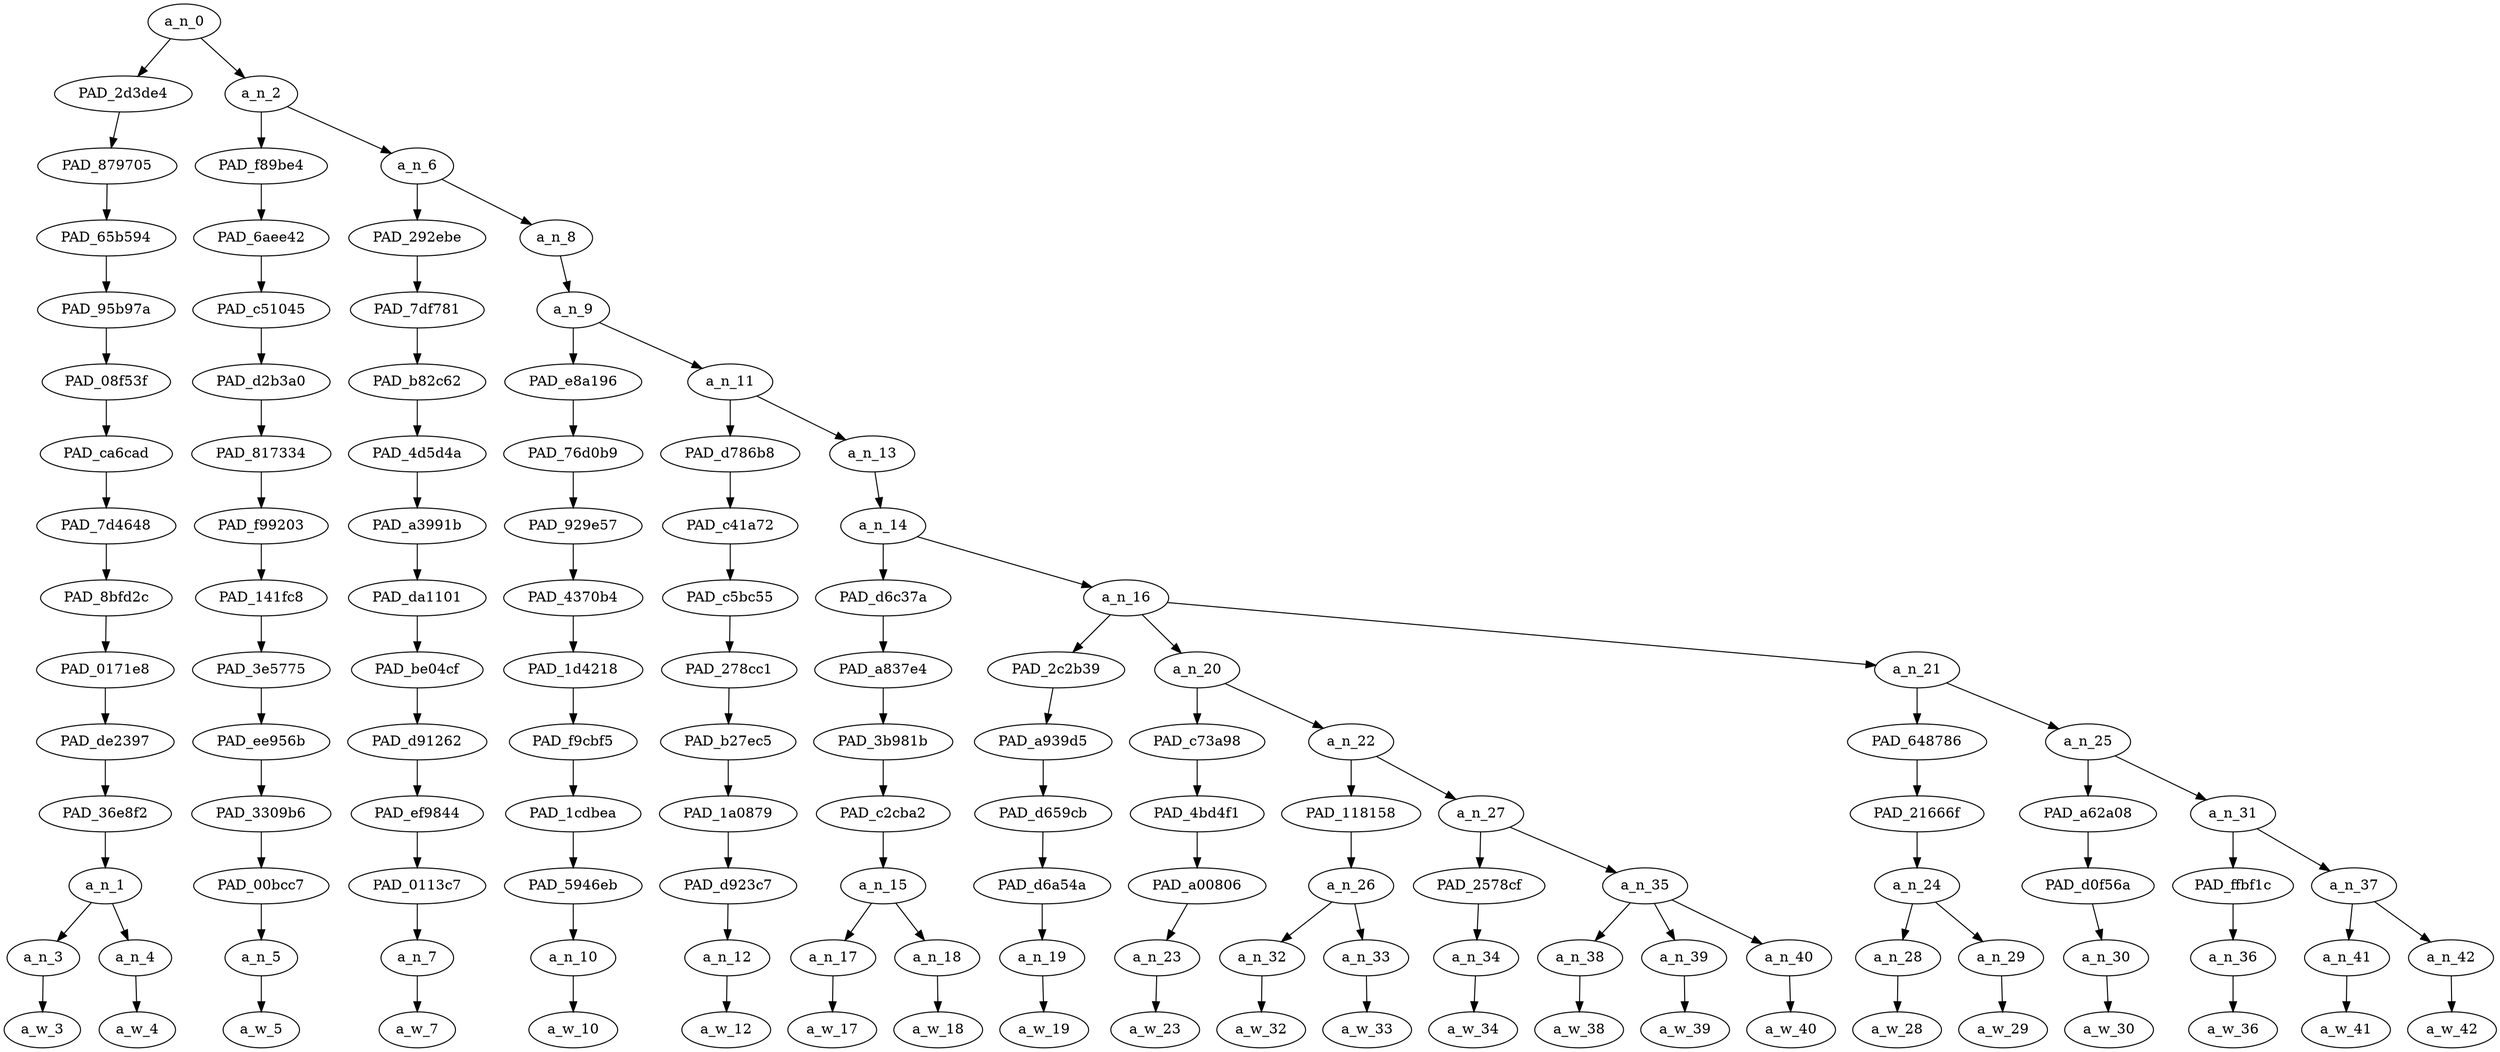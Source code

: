 strict digraph "" {
	a_n_0	[div_dir=-1,
		index=0,
		level=14,
		pos="1.8336588541666665,14!",
		text_span="[0, 1, 2, 3, 4, 5, 6, 7, 8, 9, 10, 11, 12, 13, 14, 15, 16, 17, 18, 19, 20, 21]",
		value=1.00000001];
	PAD_2d3de4	[div_dir=-1,
		index=0,
		level=13,
		pos="0.5,13!",
		text_span="[0, 1]",
		value=0.11448906];
	a_n_0 -> PAD_2d3de4;
	a_n_2	[div_dir=-1,
		index=1,
		level=13,
		pos="3.167317708333333,13!",
		text_span="[2, 3, 4, 5, 6, 7, 8, 9, 10, 11, 12, 13, 14, 15, 16, 17, 18, 19, 20, 21]",
		value=0.88545737];
	a_n_0 -> a_n_2;
	PAD_879705	[div_dir=-1,
		index=0,
		level=12,
		pos="0.5,12!",
		text_span="[0, 1]",
		value=0.11448906];
	PAD_2d3de4 -> PAD_879705;
	PAD_65b594	[div_dir=-1,
		index=0,
		level=11,
		pos="0.5,11!",
		text_span="[0, 1]",
		value=0.11448906];
	PAD_879705 -> PAD_65b594;
	PAD_95b97a	[div_dir=-1,
		index=0,
		level=10,
		pos="0.5,10!",
		text_span="[0, 1]",
		value=0.11448906];
	PAD_65b594 -> PAD_95b97a;
	PAD_08f53f	[div_dir=-1,
		index=0,
		level=9,
		pos="0.5,9!",
		text_span="[0, 1]",
		value=0.11448906];
	PAD_95b97a -> PAD_08f53f;
	PAD_ca6cad	[div_dir=-1,
		index=0,
		level=8,
		pos="0.5,8!",
		text_span="[0, 1]",
		value=0.11448906];
	PAD_08f53f -> PAD_ca6cad;
	PAD_7d4648	[div_dir=-1,
		index=0,
		level=7,
		pos="0.5,7!",
		text_span="[0, 1]",
		value=0.11448906];
	PAD_ca6cad -> PAD_7d4648;
	PAD_8bfd2c	[div_dir=-1,
		index=0,
		level=6,
		pos="0.5,6!",
		text_span="[0, 1]",
		value=0.11448906];
	PAD_7d4648 -> PAD_8bfd2c;
	PAD_0171e8	[div_dir=-1,
		index=0,
		level=5,
		pos="0.5,5!",
		text_span="[0, 1]",
		value=0.11448906];
	PAD_8bfd2c -> PAD_0171e8;
	PAD_de2397	[div_dir=-1,
		index=0,
		level=4,
		pos="0.5,4!",
		text_span="[0, 1]",
		value=0.11448906];
	PAD_0171e8 -> PAD_de2397;
	PAD_36e8f2	[div_dir=-1,
		index=0,
		level=3,
		pos="0.5,3!",
		text_span="[0, 1]",
		value=0.11448906];
	PAD_de2397 -> PAD_36e8f2;
	a_n_1	[div_dir=-1,
		index=0,
		level=2,
		pos="0.5,2!",
		text_span="[0, 1]",
		value=0.11448906];
	PAD_36e8f2 -> a_n_1;
	a_n_3	[div_dir=-1,
		index=0,
		level=1,
		pos="0.0,1!",
		text_span="[0]",
		value=0.06880296];
	a_n_1 -> a_n_3;
	a_n_4	[div_dir=1,
		index=1,
		level=1,
		pos="1.0,1!",
		text_span="[1]",
		value=0.04556589];
	a_n_1 -> a_n_4;
	a_w_3	[div_dir=0,
		index=0,
		level=0,
		pos="0,0!",
		text_span="[0]",
		value=chike];
	a_n_3 -> a_w_3;
	a_w_4	[div_dir=0,
		index=1,
		level=0,
		pos="1,0!",
		text_span="[1]",
		value=ofili];
	a_n_4 -> a_w_4;
	PAD_f89be4	[div_dir=1,
		index=1,
		level=12,
		pos="2.0,12!",
		text_span="[2]",
		value=0.01696662];
	a_n_2 -> PAD_f89be4;
	a_n_6	[div_dir=-1,
		index=2,
		level=12,
		pos="4.334635416666666,12!",
		text_span="[3, 4, 5, 6, 7, 8, 9, 10, 11, 12, 13, 14, 15, 16, 17, 18, 19, 20, 21]",
		value=0.86847774];
	a_n_2 -> a_n_6;
	PAD_6aee42	[div_dir=1,
		index=1,
		level=11,
		pos="2.0,11!",
		text_span="[2]",
		value=0.01696662];
	PAD_f89be4 -> PAD_6aee42;
	PAD_c51045	[div_dir=1,
		index=1,
		level=10,
		pos="2.0,10!",
		text_span="[2]",
		value=0.01696662];
	PAD_6aee42 -> PAD_c51045;
	PAD_d2b3a0	[div_dir=1,
		index=1,
		level=9,
		pos="2.0,9!",
		text_span="[2]",
		value=0.01696662];
	PAD_c51045 -> PAD_d2b3a0;
	PAD_817334	[div_dir=1,
		index=1,
		level=8,
		pos="2.0,8!",
		text_span="[2]",
		value=0.01696662];
	PAD_d2b3a0 -> PAD_817334;
	PAD_f99203	[div_dir=1,
		index=1,
		level=7,
		pos="2.0,7!",
		text_span="[2]",
		value=0.01696662];
	PAD_817334 -> PAD_f99203;
	PAD_141fc8	[div_dir=1,
		index=1,
		level=6,
		pos="2.0,6!",
		text_span="[2]",
		value=0.01696662];
	PAD_f99203 -> PAD_141fc8;
	PAD_3e5775	[div_dir=1,
		index=1,
		level=5,
		pos="2.0,5!",
		text_span="[2]",
		value=0.01696662];
	PAD_141fc8 -> PAD_3e5775;
	PAD_ee956b	[div_dir=1,
		index=1,
		level=4,
		pos="2.0,4!",
		text_span="[2]",
		value=0.01696662];
	PAD_3e5775 -> PAD_ee956b;
	PAD_3309b6	[div_dir=1,
		index=1,
		level=3,
		pos="2.0,3!",
		text_span="[2]",
		value=0.01696662];
	PAD_ee956b -> PAD_3309b6;
	PAD_00bcc7	[div_dir=1,
		index=1,
		level=2,
		pos="2.0,2!",
		text_span="[2]",
		value=0.01696662];
	PAD_3309b6 -> PAD_00bcc7;
	a_n_5	[div_dir=1,
		index=2,
		level=1,
		pos="2.0,1!",
		text_span="[2]",
		value=0.01696662];
	PAD_00bcc7 -> a_n_5;
	a_w_5	[div_dir=0,
		index=2,
		level=0,
		pos="2,0!",
		text_span="[2]",
		value=it];
	a_n_5 -> a_w_5;
	PAD_292ebe	[div_dir=-1,
		index=2,
		level=11,
		pos="3.0,11!",
		text_span="[3]",
		value=0.02847223];
	a_n_6 -> PAD_292ebe;
	a_n_8	[div_dir=1,
		index=3,
		level=11,
		pos="5.669270833333333,11!",
		text_span="[4, 5, 6, 7, 8, 9, 10, 11, 12, 13, 14, 15, 16, 17, 18, 19, 20, 21]",
		value=0.83999035];
	a_n_6 -> a_n_8;
	PAD_7df781	[div_dir=-1,
		index=2,
		level=10,
		pos="3.0,10!",
		text_span="[3]",
		value=0.02847223];
	PAD_292ebe -> PAD_7df781;
	PAD_b82c62	[div_dir=-1,
		index=2,
		level=9,
		pos="3.0,9!",
		text_span="[3]",
		value=0.02847223];
	PAD_7df781 -> PAD_b82c62;
	PAD_4d5d4a	[div_dir=-1,
		index=2,
		level=8,
		pos="3.0,8!",
		text_span="[3]",
		value=0.02847223];
	PAD_b82c62 -> PAD_4d5d4a;
	PAD_a3991b	[div_dir=-1,
		index=2,
		level=7,
		pos="3.0,7!",
		text_span="[3]",
		value=0.02847223];
	PAD_4d5d4a -> PAD_a3991b;
	PAD_da1101	[div_dir=-1,
		index=2,
		level=6,
		pos="3.0,6!",
		text_span="[3]",
		value=0.02847223];
	PAD_a3991b -> PAD_da1101;
	PAD_be04cf	[div_dir=-1,
		index=2,
		level=5,
		pos="3.0,5!",
		text_span="[3]",
		value=0.02847223];
	PAD_da1101 -> PAD_be04cf;
	PAD_d91262	[div_dir=-1,
		index=2,
		level=4,
		pos="3.0,4!",
		text_span="[3]",
		value=0.02847223];
	PAD_be04cf -> PAD_d91262;
	PAD_ef9844	[div_dir=-1,
		index=2,
		level=3,
		pos="3.0,3!",
		text_span="[3]",
		value=0.02847223];
	PAD_d91262 -> PAD_ef9844;
	PAD_0113c7	[div_dir=-1,
		index=2,
		level=2,
		pos="3.0,2!",
		text_span="[3]",
		value=0.02847223];
	PAD_ef9844 -> PAD_0113c7;
	a_n_7	[div_dir=-1,
		index=3,
		level=1,
		pos="3.0,1!",
		text_span="[3]",
		value=0.02847223];
	PAD_0113c7 -> a_n_7;
	a_w_7	[div_dir=0,
		index=3,
		level=0,
		pos="3,0!",
		text_span="[3]",
		value=propaganda];
	a_n_7 -> a_w_7;
	a_n_9	[div_dir=1,
		index=3,
		level=10,
		pos="5.669270833333333,10!",
		text_span="[4, 5, 6, 7, 8, 9, 10, 11, 12, 13, 14, 15, 16, 17, 18, 19, 20, 21]",
		value=0.83998025];
	a_n_8 -> a_n_9;
	PAD_e8a196	[div_dir=1,
		index=3,
		level=9,
		pos="4.0,9!",
		text_span="[4]",
		value=0.01232358];
	a_n_9 -> PAD_e8a196;
	a_n_11	[div_dir=1,
		index=4,
		level=9,
		pos="7.338541666666666,9!",
		text_span="[5, 6, 7, 8, 9, 10, 11, 12, 13, 14, 15, 16, 17, 18, 19, 20, 21]",
		value=0.82764657];
	a_n_9 -> a_n_11;
	PAD_76d0b9	[div_dir=1,
		index=3,
		level=8,
		pos="4.0,8!",
		text_span="[4]",
		value=0.01232358];
	PAD_e8a196 -> PAD_76d0b9;
	PAD_929e57	[div_dir=1,
		index=3,
		level=7,
		pos="4.0,7!",
		text_span="[4]",
		value=0.01232358];
	PAD_76d0b9 -> PAD_929e57;
	PAD_4370b4	[div_dir=1,
		index=3,
		level=6,
		pos="4.0,6!",
		text_span="[4]",
		value=0.01232358];
	PAD_929e57 -> PAD_4370b4;
	PAD_1d4218	[div_dir=1,
		index=3,
		level=5,
		pos="4.0,5!",
		text_span="[4]",
		value=0.01232358];
	PAD_4370b4 -> PAD_1d4218;
	PAD_f9cbf5	[div_dir=1,
		index=3,
		level=4,
		pos="4.0,4!",
		text_span="[4]",
		value=0.01232358];
	PAD_1d4218 -> PAD_f9cbf5;
	PAD_1cdbea	[div_dir=1,
		index=3,
		level=3,
		pos="4.0,3!",
		text_span="[4]",
		value=0.01232358];
	PAD_f9cbf5 -> PAD_1cdbea;
	PAD_5946eb	[div_dir=1,
		index=3,
		level=2,
		pos="4.0,2!",
		text_span="[4]",
		value=0.01232358];
	PAD_1cdbea -> PAD_5946eb;
	a_n_10	[div_dir=1,
		index=4,
		level=1,
		pos="4.0,1!",
		text_span="[4]",
		value=0.01232358];
	PAD_5946eb -> a_n_10;
	a_w_10	[div_dir=0,
		index=4,
		level=0,
		pos="4,0!",
		text_span="[4]",
		value=to];
	a_n_10 -> a_w_10;
	PAD_d786b8	[div_dir=1,
		index=4,
		level=8,
		pos="5.0,8!",
		text_span="[5]",
		value=0.01697696];
	a_n_11 -> PAD_d786b8;
	a_n_13	[div_dir=-1,
		index=5,
		level=8,
		pos="9.677083333333332,8!",
		text_span="[6, 7, 8, 9, 10, 11, 12, 13, 14, 15, 16, 17, 18, 19, 20, 21]",
		value=0.81066234];
	a_n_11 -> a_n_13;
	PAD_c41a72	[div_dir=1,
		index=4,
		level=7,
		pos="5.0,7!",
		text_span="[5]",
		value=0.01697696];
	PAD_d786b8 -> PAD_c41a72;
	PAD_c5bc55	[div_dir=1,
		index=4,
		level=6,
		pos="5.0,6!",
		text_span="[5]",
		value=0.01697696];
	PAD_c41a72 -> PAD_c5bc55;
	PAD_278cc1	[div_dir=1,
		index=4,
		level=5,
		pos="5.0,5!",
		text_span="[5]",
		value=0.01697696];
	PAD_c5bc55 -> PAD_278cc1;
	PAD_b27ec5	[div_dir=1,
		index=4,
		level=4,
		pos="5.0,4!",
		text_span="[5]",
		value=0.01697696];
	PAD_278cc1 -> PAD_b27ec5;
	PAD_1a0879	[div_dir=1,
		index=4,
		level=3,
		pos="5.0,3!",
		text_span="[5]",
		value=0.01697696];
	PAD_b27ec5 -> PAD_1a0879;
	PAD_d923c7	[div_dir=1,
		index=4,
		level=2,
		pos="5.0,2!",
		text_span="[5]",
		value=0.01697696];
	PAD_1a0879 -> PAD_d923c7;
	a_n_12	[div_dir=1,
		index=5,
		level=1,
		pos="5.0,1!",
		text_span="[5]",
		value=0.01697696];
	PAD_d923c7 -> a_n_12;
	a_w_12	[div_dir=0,
		index=5,
		level=0,
		pos="5,0!",
		text_span="[5]",
		value=say];
	a_n_12 -> a_w_12;
	a_n_14	[div_dir=-1,
		index=5,
		level=7,
		pos="9.677083333333332,7!",
		text_span="[6, 7, 8, 9, 10, 11, 12, 13, 14, 15, 16, 17, 18, 19, 20, 21]",
		value=0.81066014];
	a_n_13 -> a_n_14;
	PAD_d6c37a	[div_dir=-1,
		index=5,
		level=6,
		pos="6.5,6!",
		text_span="[6, 7]",
		value=0.18193977];
	a_n_14 -> PAD_d6c37a;
	a_n_16	[div_dir=1,
		index=6,
		level=6,
		pos="12.854166666666666,6!",
		text_span="[8, 9, 10, 11, 12, 13, 14, 15, 16, 17, 18, 19, 20, 21]",
		value=0.62871815];
	a_n_14 -> a_n_16;
	PAD_a837e4	[div_dir=-1,
		index=5,
		level=5,
		pos="6.5,5!",
		text_span="[6, 7]",
		value=0.18193977];
	PAD_d6c37a -> PAD_a837e4;
	PAD_3b981b	[div_dir=-1,
		index=5,
		level=4,
		pos="6.5,4!",
		text_span="[6, 7]",
		value=0.18193977];
	PAD_a837e4 -> PAD_3b981b;
	PAD_c2cba2	[div_dir=-1,
		index=5,
		level=3,
		pos="6.5,3!",
		text_span="[6, 7]",
		value=0.18193977];
	PAD_3b981b -> PAD_c2cba2;
	a_n_15	[div_dir=-1,
		index=5,
		level=2,
		pos="6.5,2!",
		text_span="[6, 7]",
		value=0.18193977];
	PAD_c2cba2 -> a_n_15;
	a_n_17	[div_dir=-1,
		index=6,
		level=1,
		pos="6.0,1!",
		text_span="[6]",
		value=0.08460482];
	a_n_15 -> a_n_17;
	a_n_18	[div_dir=-1,
		index=7,
		level=1,
		pos="7.0,1!",
		text_span="[7]",
		value=0.09727705];
	a_n_15 -> a_n_18;
	a_w_17	[div_dir=0,
		index=6,
		level=0,
		pos="6,0!",
		text_span="[6]",
		value=ifeanyi];
	a_n_17 -> a_w_17;
	a_w_18	[div_dir=0,
		index=7,
		level=0,
		pos="7,0!",
		text_span="[7]",
		value=okowa];
	a_n_18 -> a_w_18;
	PAD_2c2b39	[div_dir=1,
		index=6,
		level=5,
		pos="8.0,5!",
		text_span="[8]",
		value=0.02511022];
	a_n_16 -> PAD_2c2b39;
	a_n_20	[div_dir=1,
		index=7,
		level=5,
		pos="12.875,5!",
		text_span="[9, 10, 11, 12, 13, 14, 15]",
		value=0.46326925];
	a_n_16 -> a_n_20;
	a_n_21	[div_dir=-1,
		index=8,
		level=5,
		pos="17.6875,5!",
		text_span="[16, 17, 18, 19, 20, 21]",
		value=0.14031206];
	a_n_16 -> a_n_21;
	PAD_a939d5	[div_dir=1,
		index=6,
		level=4,
		pos="8.0,4!",
		text_span="[8]",
		value=0.02511022];
	PAD_2c2b39 -> PAD_a939d5;
	PAD_d659cb	[div_dir=1,
		index=6,
		level=3,
		pos="8.0,3!",
		text_span="[8]",
		value=0.02511022];
	PAD_a939d5 -> PAD_d659cb;
	PAD_d6a54a	[div_dir=1,
		index=6,
		level=2,
		pos="8.0,2!",
		text_span="[8]",
		value=0.02511022];
	PAD_d659cb -> PAD_d6a54a;
	a_n_19	[div_dir=1,
		index=8,
		level=1,
		pos="8.0,1!",
		text_span="[8]",
		value=0.02511022];
	PAD_d6a54a -> a_n_19;
	a_w_19	[div_dir=0,
		index=8,
		level=0,
		pos="8,0!",
		text_span="[8]",
		value=mentioned];
	a_n_19 -> a_w_19;
	PAD_c73a98	[div_dir=-1,
		index=8,
		level=4,
		pos="15.0,4!",
		text_span="[15]",
		value=0.01696118];
	a_n_20 -> PAD_c73a98;
	a_n_22	[div_dir=1,
		index=7,
		level=4,
		pos="10.75,4!",
		text_span="[9, 10, 11, 12, 13, 14]",
		value=0.44622158];
	a_n_20 -> a_n_22;
	PAD_4bd4f1	[div_dir=-1,
		index=9,
		level=3,
		pos="15.0,3!",
		text_span="[15]",
		value=0.01696118];
	PAD_c73a98 -> PAD_4bd4f1;
	PAD_a00806	[div_dir=-1,
		index=10,
		level=2,
		pos="15.0,2!",
		text_span="[15]",
		value=0.01696118];
	PAD_4bd4f1 -> PAD_a00806;
	a_n_23	[div_dir=-1,
		index=15,
		level=1,
		pos="15.0,1!",
		text_span="[15]",
		value=0.01696118];
	PAD_a00806 -> a_n_23;
	a_w_23	[div_dir=0,
		index=15,
		level=0,
		pos="15,0!",
		text_span="[15]",
		value=it1];
	a_n_23 -> a_w_23;
	PAD_118158	[div_dir=1,
		index=7,
		level=3,
		pos="9.5,3!",
		text_span="[9, 10]",
		value=0.03446128];
	a_n_22 -> PAD_118158;
	a_n_27	[div_dir=1,
		index=8,
		level=3,
		pos="12.0,3!",
		text_span="[11, 12, 13, 14]",
		value=0.41166233];
	a_n_22 -> a_n_27;
	a_n_26	[div_dir=1,
		index=7,
		level=2,
		pos="9.5,2!",
		text_span="[9, 10]",
		value=0.03446128];
	PAD_118158 -> a_n_26;
	a_n_32	[div_dir=-1,
		index=9,
		level=1,
		pos="9.0,1!",
		text_span="[9]",
		value=0.01464223];
	a_n_26 -> a_n_32;
	a_n_33	[div_dir=1,
		index=10,
		level=1,
		pos="10.0,1!",
		text_span="[10]",
		value=0.01980191];
	a_n_26 -> a_n_33;
	a_w_32	[div_dir=0,
		index=9,
		level=0,
		pos="9,0!",
		text_span="[9]",
		value=the];
	a_n_32 -> a_w_32;
	a_w_33	[div_dir=0,
		index=10,
		level=0,
		pos="10,0!",
		text_span="[10]",
		value=name];
	a_n_33 -> a_w_33;
	PAD_2578cf	[div_dir=1,
		index=8,
		level=2,
		pos="11.0,2!",
		text_span="[11]",
		value=0.01855279];
	a_n_27 -> PAD_2578cf;
	a_n_35	[div_dir=1,
		index=9,
		level=2,
		pos="13.0,2!",
		text_span="[12, 13, 14]",
		value=0.39301054];
	a_n_27 -> a_n_35;
	a_n_34	[div_dir=1,
		index=11,
		level=1,
		pos="11.0,1!",
		text_span="[11]",
		value=0.01855279];
	PAD_2578cf -> a_n_34;
	a_w_34	[div_dir=0,
		index=11,
		level=0,
		pos="11,0!",
		text_span="[11]",
		value=of];
	a_n_34 -> a_w_34;
	a_n_38	[div_dir=1,
		index=12,
		level=1,
		pos="12.0,1!",
		text_span="[12]",
		value=0.08227577];
	a_n_35 -> a_n_38;
	a_n_39	[div_dir=1,
		index=13,
		level=1,
		pos="13.0,1!",
		text_span="[13]",
		value=0.03759496];
	a_n_35 -> a_n_39;
	a_n_40	[div_dir=1,
		index=14,
		level=1,
		pos="14.0,1!",
		text_span="[14]",
		value=0.27304546];
	a_n_35 -> a_n_40;
	a_w_38	[div_dir=0,
		index=12,
		level=0,
		pos="12,0!",
		text_span="[12]",
		value=ipob];
	a_n_38 -> a_w_38;
	a_w_39	[div_dir=0,
		index=13,
		level=0,
		pos="13,0!",
		text_span="[13]",
		value=god];
	a_n_39 -> a_w_39;
	a_w_40	[div_dir=0,
		index=14,
		level=0,
		pos="14,0!",
		text_span="[14]",
		value=chukwuokikeabiama];
	a_n_40 -> a_w_40;
	PAD_648786	[div_dir=-1,
		index=9,
		level=4,
		pos="16.5,4!",
		text_span="[16, 17]",
		value=0.03926809];
	a_n_21 -> PAD_648786;
	a_n_25	[div_dir=-1,
		index=10,
		level=4,
		pos="18.875,4!",
		text_span="[18, 19, 20, 21]",
		value=0.10093140];
	a_n_21 -> a_n_25;
	PAD_21666f	[div_dir=-1,
		index=10,
		level=3,
		pos="16.5,3!",
		text_span="[16, 17]",
		value=0.03926809];
	PAD_648786 -> PAD_21666f;
	a_n_24	[div_dir=-1,
		index=11,
		level=2,
		pos="16.5,2!",
		text_span="[16, 17]",
		value=0.03926809];
	PAD_21666f -> a_n_24;
	a_n_28	[div_dir=-1,
		index=16,
		level=1,
		pos="16.0,1!",
		text_span="[16]",
		value=0.01566182];
	a_n_24 -> a_n_28;
	a_n_29	[div_dir=-1,
		index=17,
		level=1,
		pos="17.0,1!",
		text_span="[17]",
		value=0.02355183];
	a_n_24 -> a_n_29;
	a_w_28	[div_dir=0,
		index=16,
		level=0,
		pos="16,0!",
		text_span="[16]",
		value=a];
	a_n_28 -> a_w_28;
	a_w_29	[div_dir=0,
		index=17,
		level=0,
		pos="17,0!",
		text_span="[17]",
		value=lie];
	a_n_29 -> a_w_29;
	PAD_a62a08	[div_dir=1,
		index=11,
		level=3,
		pos="18.0,3!",
		text_span="[18]",
		value=0.01622920];
	a_n_25 -> PAD_a62a08;
	a_n_31	[div_dir=-1,
		index=12,
		level=3,
		pos="19.75,3!",
		text_span="[19, 20, 21]",
		value=0.08460293];
	a_n_25 -> a_n_31;
	PAD_d0f56a	[div_dir=1,
		index=12,
		level=2,
		pos="18.0,2!",
		text_span="[18]",
		value=0.01622920];
	PAD_a62a08 -> PAD_d0f56a;
	a_n_30	[div_dir=1,
		index=18,
		level=1,
		pos="18.0,1!",
		text_span="[18]",
		value=0.01622920];
	PAD_d0f56a -> a_n_30;
	a_w_30	[div_dir=0,
		index=18,
		level=0,
		pos="18,0!",
		text_span="[18]",
		value=from];
	a_n_30 -> a_w_30;
	PAD_ffbf1c	[div_dir=-1,
		index=13,
		level=2,
		pos="19.0,2!",
		text_span="[19]",
		value=0.02958274];
	a_n_31 -> PAD_ffbf1c;
	a_n_37	[div_dir=-1,
		index=14,
		level=2,
		pos="20.5,2!",
		text_span="[20, 21]",
		value=0.05488758];
	a_n_31 -> a_n_37;
	a_n_36	[div_dir=-1,
		index=19,
		level=1,
		pos="19.0,1!",
		text_span="[19]",
		value=0.02958274];
	PAD_ffbf1c -> a_n_36;
	a_w_36	[div_dir=0,
		index=19,
		level=0,
		pos="19,0!",
		text_span="[19]",
		value=pit];
	a_n_36 -> a_w_36;
	a_n_41	[div_dir=-1,
		index=20,
		level=1,
		pos="20.0,1!",
		text_span="[20]",
		value=0.01690681];
	a_n_37 -> a_n_41;
	a_n_42	[div_dir=-1,
		index=21,
		level=1,
		pos="21.0,1!",
		text_span="[21]",
		value=0.03788636];
	a_n_37 -> a_n_42;
	a_w_41	[div_dir=0,
		index=20,
		level=0,
		pos="20,0!",
		text_span="[20]",
		value=of1];
	a_n_41 -> a_w_41;
	a_w_42	[div_dir=0,
		index=21,
		level=0,
		pos="21,0!",
		text_span="[21]",
		value=hell];
	a_n_42 -> a_w_42;
}
